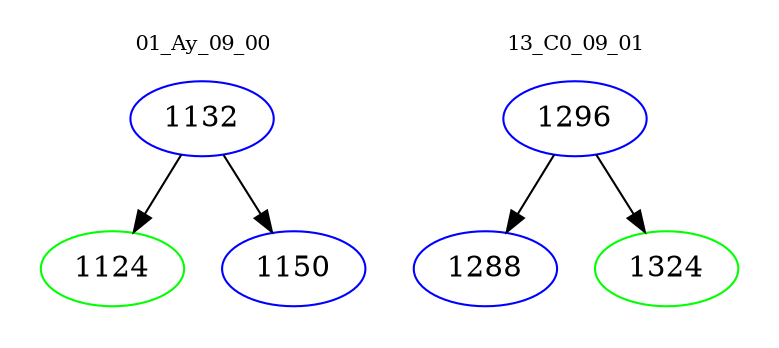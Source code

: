 digraph{
subgraph cluster_0 {
color = white
label = "01_Ay_09_00";
fontsize=10;
T0_1132 [label="1132", color="blue"]
T0_1132 -> T0_1124 [color="black"]
T0_1124 [label="1124", color="green"]
T0_1132 -> T0_1150 [color="black"]
T0_1150 [label="1150", color="blue"]
}
subgraph cluster_1 {
color = white
label = "13_C0_09_01";
fontsize=10;
T1_1296 [label="1296", color="blue"]
T1_1296 -> T1_1288 [color="black"]
T1_1288 [label="1288", color="blue"]
T1_1296 -> T1_1324 [color="black"]
T1_1324 [label="1324", color="green"]
}
}
